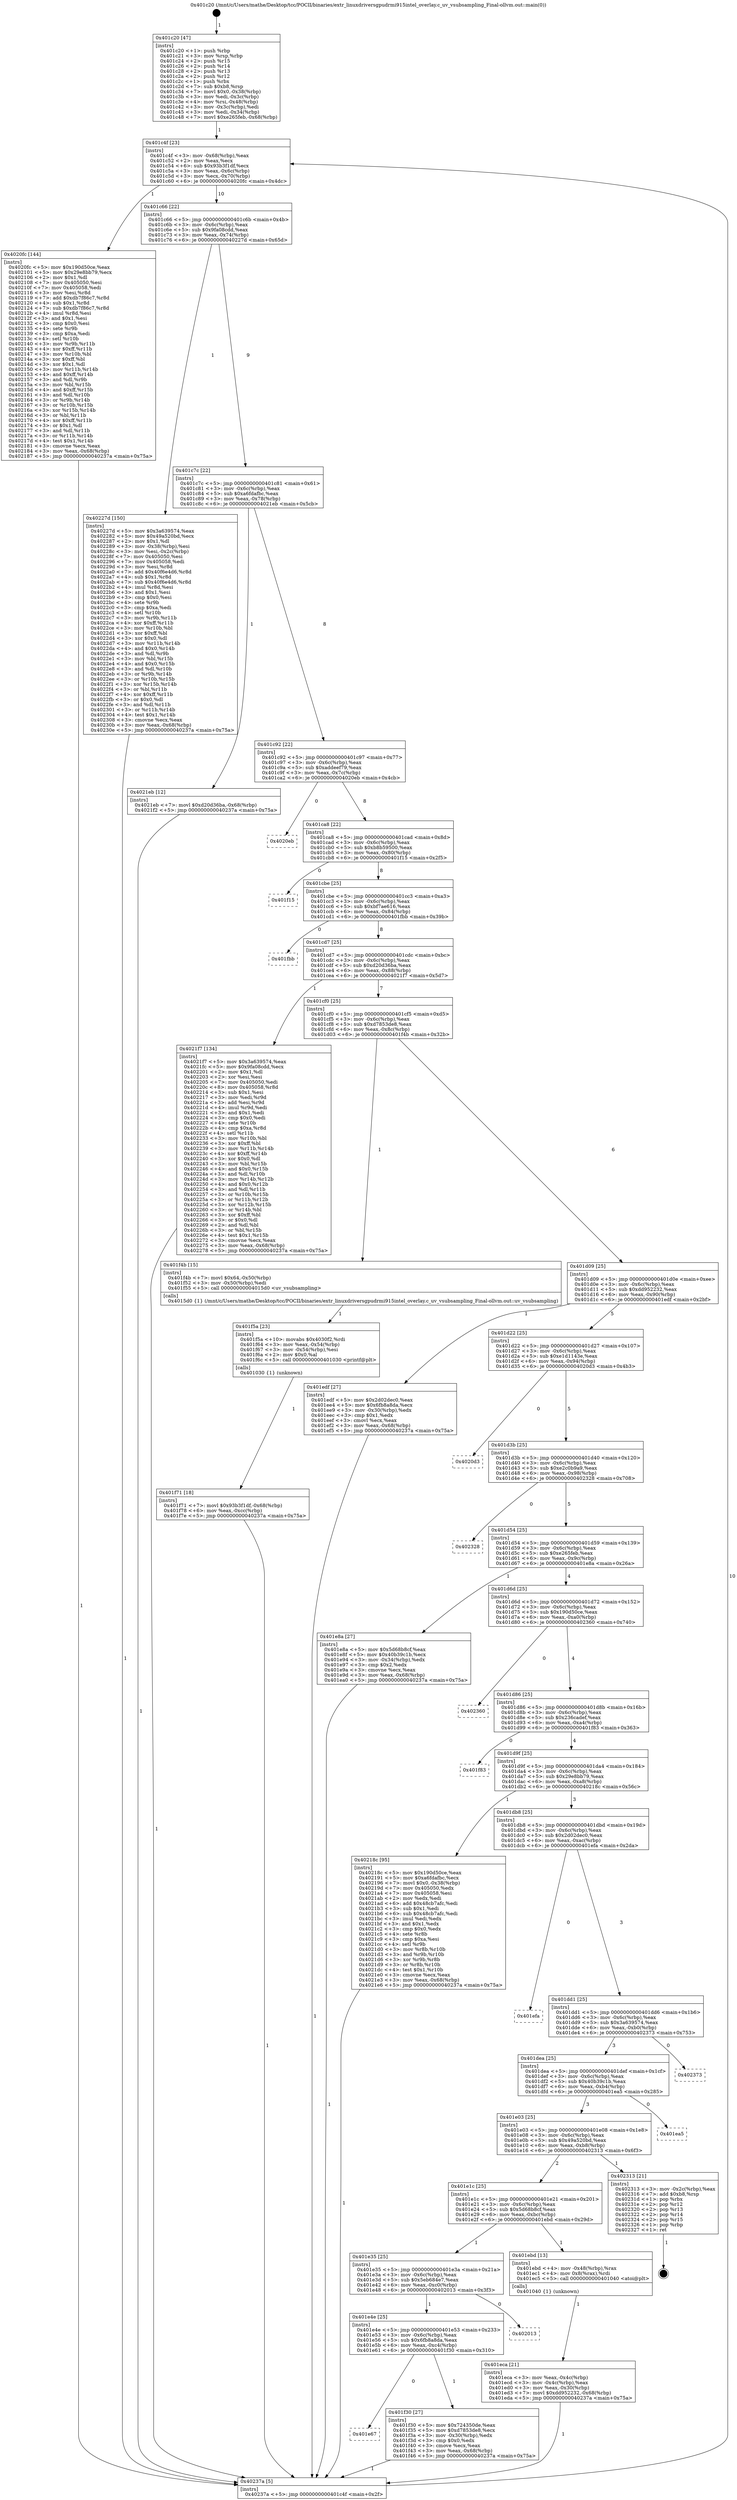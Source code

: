 digraph "0x401c20" {
  label = "0x401c20 (/mnt/c/Users/mathe/Desktop/tcc/POCII/binaries/extr_linuxdriversgpudrmi915intel_overlay.c_uv_vsubsampling_Final-ollvm.out::main(0))"
  labelloc = "t"
  node[shape=record]

  Entry [label="",width=0.3,height=0.3,shape=circle,fillcolor=black,style=filled]
  "0x401c4f" [label="{
     0x401c4f [23]\l
     | [instrs]\l
     &nbsp;&nbsp;0x401c4f \<+3\>: mov -0x68(%rbp),%eax\l
     &nbsp;&nbsp;0x401c52 \<+2\>: mov %eax,%ecx\l
     &nbsp;&nbsp;0x401c54 \<+6\>: sub $0x93b3f1df,%ecx\l
     &nbsp;&nbsp;0x401c5a \<+3\>: mov %eax,-0x6c(%rbp)\l
     &nbsp;&nbsp;0x401c5d \<+3\>: mov %ecx,-0x70(%rbp)\l
     &nbsp;&nbsp;0x401c60 \<+6\>: je 00000000004020fc \<main+0x4dc\>\l
  }"]
  "0x4020fc" [label="{
     0x4020fc [144]\l
     | [instrs]\l
     &nbsp;&nbsp;0x4020fc \<+5\>: mov $0x190d50ce,%eax\l
     &nbsp;&nbsp;0x402101 \<+5\>: mov $0x29e8bb79,%ecx\l
     &nbsp;&nbsp;0x402106 \<+2\>: mov $0x1,%dl\l
     &nbsp;&nbsp;0x402108 \<+7\>: mov 0x405050,%esi\l
     &nbsp;&nbsp;0x40210f \<+7\>: mov 0x405058,%edi\l
     &nbsp;&nbsp;0x402116 \<+3\>: mov %esi,%r8d\l
     &nbsp;&nbsp;0x402119 \<+7\>: add $0xdb7f86c7,%r8d\l
     &nbsp;&nbsp;0x402120 \<+4\>: sub $0x1,%r8d\l
     &nbsp;&nbsp;0x402124 \<+7\>: sub $0xdb7f86c7,%r8d\l
     &nbsp;&nbsp;0x40212b \<+4\>: imul %r8d,%esi\l
     &nbsp;&nbsp;0x40212f \<+3\>: and $0x1,%esi\l
     &nbsp;&nbsp;0x402132 \<+3\>: cmp $0x0,%esi\l
     &nbsp;&nbsp;0x402135 \<+4\>: sete %r9b\l
     &nbsp;&nbsp;0x402139 \<+3\>: cmp $0xa,%edi\l
     &nbsp;&nbsp;0x40213c \<+4\>: setl %r10b\l
     &nbsp;&nbsp;0x402140 \<+3\>: mov %r9b,%r11b\l
     &nbsp;&nbsp;0x402143 \<+4\>: xor $0xff,%r11b\l
     &nbsp;&nbsp;0x402147 \<+3\>: mov %r10b,%bl\l
     &nbsp;&nbsp;0x40214a \<+3\>: xor $0xff,%bl\l
     &nbsp;&nbsp;0x40214d \<+3\>: xor $0x1,%dl\l
     &nbsp;&nbsp;0x402150 \<+3\>: mov %r11b,%r14b\l
     &nbsp;&nbsp;0x402153 \<+4\>: and $0xff,%r14b\l
     &nbsp;&nbsp;0x402157 \<+3\>: and %dl,%r9b\l
     &nbsp;&nbsp;0x40215a \<+3\>: mov %bl,%r15b\l
     &nbsp;&nbsp;0x40215d \<+4\>: and $0xff,%r15b\l
     &nbsp;&nbsp;0x402161 \<+3\>: and %dl,%r10b\l
     &nbsp;&nbsp;0x402164 \<+3\>: or %r9b,%r14b\l
     &nbsp;&nbsp;0x402167 \<+3\>: or %r10b,%r15b\l
     &nbsp;&nbsp;0x40216a \<+3\>: xor %r15b,%r14b\l
     &nbsp;&nbsp;0x40216d \<+3\>: or %bl,%r11b\l
     &nbsp;&nbsp;0x402170 \<+4\>: xor $0xff,%r11b\l
     &nbsp;&nbsp;0x402174 \<+3\>: or $0x1,%dl\l
     &nbsp;&nbsp;0x402177 \<+3\>: and %dl,%r11b\l
     &nbsp;&nbsp;0x40217a \<+3\>: or %r11b,%r14b\l
     &nbsp;&nbsp;0x40217d \<+4\>: test $0x1,%r14b\l
     &nbsp;&nbsp;0x402181 \<+3\>: cmovne %ecx,%eax\l
     &nbsp;&nbsp;0x402184 \<+3\>: mov %eax,-0x68(%rbp)\l
     &nbsp;&nbsp;0x402187 \<+5\>: jmp 000000000040237a \<main+0x75a\>\l
  }"]
  "0x401c66" [label="{
     0x401c66 [22]\l
     | [instrs]\l
     &nbsp;&nbsp;0x401c66 \<+5\>: jmp 0000000000401c6b \<main+0x4b\>\l
     &nbsp;&nbsp;0x401c6b \<+3\>: mov -0x6c(%rbp),%eax\l
     &nbsp;&nbsp;0x401c6e \<+5\>: sub $0x9fa08cdd,%eax\l
     &nbsp;&nbsp;0x401c73 \<+3\>: mov %eax,-0x74(%rbp)\l
     &nbsp;&nbsp;0x401c76 \<+6\>: je 000000000040227d \<main+0x65d\>\l
  }"]
  Exit [label="",width=0.3,height=0.3,shape=circle,fillcolor=black,style=filled,peripheries=2]
  "0x40227d" [label="{
     0x40227d [150]\l
     | [instrs]\l
     &nbsp;&nbsp;0x40227d \<+5\>: mov $0x3a639574,%eax\l
     &nbsp;&nbsp;0x402282 \<+5\>: mov $0x49a520bd,%ecx\l
     &nbsp;&nbsp;0x402287 \<+2\>: mov $0x1,%dl\l
     &nbsp;&nbsp;0x402289 \<+3\>: mov -0x38(%rbp),%esi\l
     &nbsp;&nbsp;0x40228c \<+3\>: mov %esi,-0x2c(%rbp)\l
     &nbsp;&nbsp;0x40228f \<+7\>: mov 0x405050,%esi\l
     &nbsp;&nbsp;0x402296 \<+7\>: mov 0x405058,%edi\l
     &nbsp;&nbsp;0x40229d \<+3\>: mov %esi,%r8d\l
     &nbsp;&nbsp;0x4022a0 \<+7\>: add $0x40f6e4d6,%r8d\l
     &nbsp;&nbsp;0x4022a7 \<+4\>: sub $0x1,%r8d\l
     &nbsp;&nbsp;0x4022ab \<+7\>: sub $0x40f6e4d6,%r8d\l
     &nbsp;&nbsp;0x4022b2 \<+4\>: imul %r8d,%esi\l
     &nbsp;&nbsp;0x4022b6 \<+3\>: and $0x1,%esi\l
     &nbsp;&nbsp;0x4022b9 \<+3\>: cmp $0x0,%esi\l
     &nbsp;&nbsp;0x4022bc \<+4\>: sete %r9b\l
     &nbsp;&nbsp;0x4022c0 \<+3\>: cmp $0xa,%edi\l
     &nbsp;&nbsp;0x4022c3 \<+4\>: setl %r10b\l
     &nbsp;&nbsp;0x4022c7 \<+3\>: mov %r9b,%r11b\l
     &nbsp;&nbsp;0x4022ca \<+4\>: xor $0xff,%r11b\l
     &nbsp;&nbsp;0x4022ce \<+3\>: mov %r10b,%bl\l
     &nbsp;&nbsp;0x4022d1 \<+3\>: xor $0xff,%bl\l
     &nbsp;&nbsp;0x4022d4 \<+3\>: xor $0x0,%dl\l
     &nbsp;&nbsp;0x4022d7 \<+3\>: mov %r11b,%r14b\l
     &nbsp;&nbsp;0x4022da \<+4\>: and $0x0,%r14b\l
     &nbsp;&nbsp;0x4022de \<+3\>: and %dl,%r9b\l
     &nbsp;&nbsp;0x4022e1 \<+3\>: mov %bl,%r15b\l
     &nbsp;&nbsp;0x4022e4 \<+4\>: and $0x0,%r15b\l
     &nbsp;&nbsp;0x4022e8 \<+3\>: and %dl,%r10b\l
     &nbsp;&nbsp;0x4022eb \<+3\>: or %r9b,%r14b\l
     &nbsp;&nbsp;0x4022ee \<+3\>: or %r10b,%r15b\l
     &nbsp;&nbsp;0x4022f1 \<+3\>: xor %r15b,%r14b\l
     &nbsp;&nbsp;0x4022f4 \<+3\>: or %bl,%r11b\l
     &nbsp;&nbsp;0x4022f7 \<+4\>: xor $0xff,%r11b\l
     &nbsp;&nbsp;0x4022fb \<+3\>: or $0x0,%dl\l
     &nbsp;&nbsp;0x4022fe \<+3\>: and %dl,%r11b\l
     &nbsp;&nbsp;0x402301 \<+3\>: or %r11b,%r14b\l
     &nbsp;&nbsp;0x402304 \<+4\>: test $0x1,%r14b\l
     &nbsp;&nbsp;0x402308 \<+3\>: cmovne %ecx,%eax\l
     &nbsp;&nbsp;0x40230b \<+3\>: mov %eax,-0x68(%rbp)\l
     &nbsp;&nbsp;0x40230e \<+5\>: jmp 000000000040237a \<main+0x75a\>\l
  }"]
  "0x401c7c" [label="{
     0x401c7c [22]\l
     | [instrs]\l
     &nbsp;&nbsp;0x401c7c \<+5\>: jmp 0000000000401c81 \<main+0x61\>\l
     &nbsp;&nbsp;0x401c81 \<+3\>: mov -0x6c(%rbp),%eax\l
     &nbsp;&nbsp;0x401c84 \<+5\>: sub $0xa6fdafbc,%eax\l
     &nbsp;&nbsp;0x401c89 \<+3\>: mov %eax,-0x78(%rbp)\l
     &nbsp;&nbsp;0x401c8c \<+6\>: je 00000000004021eb \<main+0x5cb\>\l
  }"]
  "0x401f71" [label="{
     0x401f71 [18]\l
     | [instrs]\l
     &nbsp;&nbsp;0x401f71 \<+7\>: movl $0x93b3f1df,-0x68(%rbp)\l
     &nbsp;&nbsp;0x401f78 \<+6\>: mov %eax,-0xcc(%rbp)\l
     &nbsp;&nbsp;0x401f7e \<+5\>: jmp 000000000040237a \<main+0x75a\>\l
  }"]
  "0x4021eb" [label="{
     0x4021eb [12]\l
     | [instrs]\l
     &nbsp;&nbsp;0x4021eb \<+7\>: movl $0xd20d36ba,-0x68(%rbp)\l
     &nbsp;&nbsp;0x4021f2 \<+5\>: jmp 000000000040237a \<main+0x75a\>\l
  }"]
  "0x401c92" [label="{
     0x401c92 [22]\l
     | [instrs]\l
     &nbsp;&nbsp;0x401c92 \<+5\>: jmp 0000000000401c97 \<main+0x77\>\l
     &nbsp;&nbsp;0x401c97 \<+3\>: mov -0x6c(%rbp),%eax\l
     &nbsp;&nbsp;0x401c9a \<+5\>: sub $0xaddeef79,%eax\l
     &nbsp;&nbsp;0x401c9f \<+3\>: mov %eax,-0x7c(%rbp)\l
     &nbsp;&nbsp;0x401ca2 \<+6\>: je 00000000004020eb \<main+0x4cb\>\l
  }"]
  "0x401f5a" [label="{
     0x401f5a [23]\l
     | [instrs]\l
     &nbsp;&nbsp;0x401f5a \<+10\>: movabs $0x4030f2,%rdi\l
     &nbsp;&nbsp;0x401f64 \<+3\>: mov %eax,-0x54(%rbp)\l
     &nbsp;&nbsp;0x401f67 \<+3\>: mov -0x54(%rbp),%esi\l
     &nbsp;&nbsp;0x401f6a \<+2\>: mov $0x0,%al\l
     &nbsp;&nbsp;0x401f6c \<+5\>: call 0000000000401030 \<printf@plt\>\l
     | [calls]\l
     &nbsp;&nbsp;0x401030 \{1\} (unknown)\l
  }"]
  "0x4020eb" [label="{
     0x4020eb\l
  }", style=dashed]
  "0x401ca8" [label="{
     0x401ca8 [22]\l
     | [instrs]\l
     &nbsp;&nbsp;0x401ca8 \<+5\>: jmp 0000000000401cad \<main+0x8d\>\l
     &nbsp;&nbsp;0x401cad \<+3\>: mov -0x6c(%rbp),%eax\l
     &nbsp;&nbsp;0x401cb0 \<+5\>: sub $0xb8b59500,%eax\l
     &nbsp;&nbsp;0x401cb5 \<+3\>: mov %eax,-0x80(%rbp)\l
     &nbsp;&nbsp;0x401cb8 \<+6\>: je 0000000000401f15 \<main+0x2f5\>\l
  }"]
  "0x401e67" [label="{
     0x401e67\l
  }", style=dashed]
  "0x401f15" [label="{
     0x401f15\l
  }", style=dashed]
  "0x401cbe" [label="{
     0x401cbe [25]\l
     | [instrs]\l
     &nbsp;&nbsp;0x401cbe \<+5\>: jmp 0000000000401cc3 \<main+0xa3\>\l
     &nbsp;&nbsp;0x401cc3 \<+3\>: mov -0x6c(%rbp),%eax\l
     &nbsp;&nbsp;0x401cc6 \<+5\>: sub $0xbf7ae616,%eax\l
     &nbsp;&nbsp;0x401ccb \<+6\>: mov %eax,-0x84(%rbp)\l
     &nbsp;&nbsp;0x401cd1 \<+6\>: je 0000000000401fbb \<main+0x39b\>\l
  }"]
  "0x401f30" [label="{
     0x401f30 [27]\l
     | [instrs]\l
     &nbsp;&nbsp;0x401f30 \<+5\>: mov $0x724350de,%eax\l
     &nbsp;&nbsp;0x401f35 \<+5\>: mov $0xd7853de8,%ecx\l
     &nbsp;&nbsp;0x401f3a \<+3\>: mov -0x30(%rbp),%edx\l
     &nbsp;&nbsp;0x401f3d \<+3\>: cmp $0x0,%edx\l
     &nbsp;&nbsp;0x401f40 \<+3\>: cmove %ecx,%eax\l
     &nbsp;&nbsp;0x401f43 \<+3\>: mov %eax,-0x68(%rbp)\l
     &nbsp;&nbsp;0x401f46 \<+5\>: jmp 000000000040237a \<main+0x75a\>\l
  }"]
  "0x401fbb" [label="{
     0x401fbb\l
  }", style=dashed]
  "0x401cd7" [label="{
     0x401cd7 [25]\l
     | [instrs]\l
     &nbsp;&nbsp;0x401cd7 \<+5\>: jmp 0000000000401cdc \<main+0xbc\>\l
     &nbsp;&nbsp;0x401cdc \<+3\>: mov -0x6c(%rbp),%eax\l
     &nbsp;&nbsp;0x401cdf \<+5\>: sub $0xd20d36ba,%eax\l
     &nbsp;&nbsp;0x401ce4 \<+6\>: mov %eax,-0x88(%rbp)\l
     &nbsp;&nbsp;0x401cea \<+6\>: je 00000000004021f7 \<main+0x5d7\>\l
  }"]
  "0x401e4e" [label="{
     0x401e4e [25]\l
     | [instrs]\l
     &nbsp;&nbsp;0x401e4e \<+5\>: jmp 0000000000401e53 \<main+0x233\>\l
     &nbsp;&nbsp;0x401e53 \<+3\>: mov -0x6c(%rbp),%eax\l
     &nbsp;&nbsp;0x401e56 \<+5\>: sub $0x6fb8a8da,%eax\l
     &nbsp;&nbsp;0x401e5b \<+6\>: mov %eax,-0xc4(%rbp)\l
     &nbsp;&nbsp;0x401e61 \<+6\>: je 0000000000401f30 \<main+0x310\>\l
  }"]
  "0x4021f7" [label="{
     0x4021f7 [134]\l
     | [instrs]\l
     &nbsp;&nbsp;0x4021f7 \<+5\>: mov $0x3a639574,%eax\l
     &nbsp;&nbsp;0x4021fc \<+5\>: mov $0x9fa08cdd,%ecx\l
     &nbsp;&nbsp;0x402201 \<+2\>: mov $0x1,%dl\l
     &nbsp;&nbsp;0x402203 \<+2\>: xor %esi,%esi\l
     &nbsp;&nbsp;0x402205 \<+7\>: mov 0x405050,%edi\l
     &nbsp;&nbsp;0x40220c \<+8\>: mov 0x405058,%r8d\l
     &nbsp;&nbsp;0x402214 \<+3\>: sub $0x1,%esi\l
     &nbsp;&nbsp;0x402217 \<+3\>: mov %edi,%r9d\l
     &nbsp;&nbsp;0x40221a \<+3\>: add %esi,%r9d\l
     &nbsp;&nbsp;0x40221d \<+4\>: imul %r9d,%edi\l
     &nbsp;&nbsp;0x402221 \<+3\>: and $0x1,%edi\l
     &nbsp;&nbsp;0x402224 \<+3\>: cmp $0x0,%edi\l
     &nbsp;&nbsp;0x402227 \<+4\>: sete %r10b\l
     &nbsp;&nbsp;0x40222b \<+4\>: cmp $0xa,%r8d\l
     &nbsp;&nbsp;0x40222f \<+4\>: setl %r11b\l
     &nbsp;&nbsp;0x402233 \<+3\>: mov %r10b,%bl\l
     &nbsp;&nbsp;0x402236 \<+3\>: xor $0xff,%bl\l
     &nbsp;&nbsp;0x402239 \<+3\>: mov %r11b,%r14b\l
     &nbsp;&nbsp;0x40223c \<+4\>: xor $0xff,%r14b\l
     &nbsp;&nbsp;0x402240 \<+3\>: xor $0x0,%dl\l
     &nbsp;&nbsp;0x402243 \<+3\>: mov %bl,%r15b\l
     &nbsp;&nbsp;0x402246 \<+4\>: and $0x0,%r15b\l
     &nbsp;&nbsp;0x40224a \<+3\>: and %dl,%r10b\l
     &nbsp;&nbsp;0x40224d \<+3\>: mov %r14b,%r12b\l
     &nbsp;&nbsp;0x402250 \<+4\>: and $0x0,%r12b\l
     &nbsp;&nbsp;0x402254 \<+3\>: and %dl,%r11b\l
     &nbsp;&nbsp;0x402257 \<+3\>: or %r10b,%r15b\l
     &nbsp;&nbsp;0x40225a \<+3\>: or %r11b,%r12b\l
     &nbsp;&nbsp;0x40225d \<+3\>: xor %r12b,%r15b\l
     &nbsp;&nbsp;0x402260 \<+3\>: or %r14b,%bl\l
     &nbsp;&nbsp;0x402263 \<+3\>: xor $0xff,%bl\l
     &nbsp;&nbsp;0x402266 \<+3\>: or $0x0,%dl\l
     &nbsp;&nbsp;0x402269 \<+2\>: and %dl,%bl\l
     &nbsp;&nbsp;0x40226b \<+3\>: or %bl,%r15b\l
     &nbsp;&nbsp;0x40226e \<+4\>: test $0x1,%r15b\l
     &nbsp;&nbsp;0x402272 \<+3\>: cmovne %ecx,%eax\l
     &nbsp;&nbsp;0x402275 \<+3\>: mov %eax,-0x68(%rbp)\l
     &nbsp;&nbsp;0x402278 \<+5\>: jmp 000000000040237a \<main+0x75a\>\l
  }"]
  "0x401cf0" [label="{
     0x401cf0 [25]\l
     | [instrs]\l
     &nbsp;&nbsp;0x401cf0 \<+5\>: jmp 0000000000401cf5 \<main+0xd5\>\l
     &nbsp;&nbsp;0x401cf5 \<+3\>: mov -0x6c(%rbp),%eax\l
     &nbsp;&nbsp;0x401cf8 \<+5\>: sub $0xd7853de8,%eax\l
     &nbsp;&nbsp;0x401cfd \<+6\>: mov %eax,-0x8c(%rbp)\l
     &nbsp;&nbsp;0x401d03 \<+6\>: je 0000000000401f4b \<main+0x32b\>\l
  }"]
  "0x402013" [label="{
     0x402013\l
  }", style=dashed]
  "0x401f4b" [label="{
     0x401f4b [15]\l
     | [instrs]\l
     &nbsp;&nbsp;0x401f4b \<+7\>: movl $0x64,-0x50(%rbp)\l
     &nbsp;&nbsp;0x401f52 \<+3\>: mov -0x50(%rbp),%edi\l
     &nbsp;&nbsp;0x401f55 \<+5\>: call 00000000004015d0 \<uv_vsubsampling\>\l
     | [calls]\l
     &nbsp;&nbsp;0x4015d0 \{1\} (/mnt/c/Users/mathe/Desktop/tcc/POCII/binaries/extr_linuxdriversgpudrmi915intel_overlay.c_uv_vsubsampling_Final-ollvm.out::uv_vsubsampling)\l
  }"]
  "0x401d09" [label="{
     0x401d09 [25]\l
     | [instrs]\l
     &nbsp;&nbsp;0x401d09 \<+5\>: jmp 0000000000401d0e \<main+0xee\>\l
     &nbsp;&nbsp;0x401d0e \<+3\>: mov -0x6c(%rbp),%eax\l
     &nbsp;&nbsp;0x401d11 \<+5\>: sub $0xdd952232,%eax\l
     &nbsp;&nbsp;0x401d16 \<+6\>: mov %eax,-0x90(%rbp)\l
     &nbsp;&nbsp;0x401d1c \<+6\>: je 0000000000401edf \<main+0x2bf\>\l
  }"]
  "0x401eca" [label="{
     0x401eca [21]\l
     | [instrs]\l
     &nbsp;&nbsp;0x401eca \<+3\>: mov %eax,-0x4c(%rbp)\l
     &nbsp;&nbsp;0x401ecd \<+3\>: mov -0x4c(%rbp),%eax\l
     &nbsp;&nbsp;0x401ed0 \<+3\>: mov %eax,-0x30(%rbp)\l
     &nbsp;&nbsp;0x401ed3 \<+7\>: movl $0xdd952232,-0x68(%rbp)\l
     &nbsp;&nbsp;0x401eda \<+5\>: jmp 000000000040237a \<main+0x75a\>\l
  }"]
  "0x401edf" [label="{
     0x401edf [27]\l
     | [instrs]\l
     &nbsp;&nbsp;0x401edf \<+5\>: mov $0x2d02dec0,%eax\l
     &nbsp;&nbsp;0x401ee4 \<+5\>: mov $0x6fb8a8da,%ecx\l
     &nbsp;&nbsp;0x401ee9 \<+3\>: mov -0x30(%rbp),%edx\l
     &nbsp;&nbsp;0x401eec \<+3\>: cmp $0x1,%edx\l
     &nbsp;&nbsp;0x401eef \<+3\>: cmovl %ecx,%eax\l
     &nbsp;&nbsp;0x401ef2 \<+3\>: mov %eax,-0x68(%rbp)\l
     &nbsp;&nbsp;0x401ef5 \<+5\>: jmp 000000000040237a \<main+0x75a\>\l
  }"]
  "0x401d22" [label="{
     0x401d22 [25]\l
     | [instrs]\l
     &nbsp;&nbsp;0x401d22 \<+5\>: jmp 0000000000401d27 \<main+0x107\>\l
     &nbsp;&nbsp;0x401d27 \<+3\>: mov -0x6c(%rbp),%eax\l
     &nbsp;&nbsp;0x401d2a \<+5\>: sub $0xe1d1143e,%eax\l
     &nbsp;&nbsp;0x401d2f \<+6\>: mov %eax,-0x94(%rbp)\l
     &nbsp;&nbsp;0x401d35 \<+6\>: je 00000000004020d3 \<main+0x4b3\>\l
  }"]
  "0x401e35" [label="{
     0x401e35 [25]\l
     | [instrs]\l
     &nbsp;&nbsp;0x401e35 \<+5\>: jmp 0000000000401e3a \<main+0x21a\>\l
     &nbsp;&nbsp;0x401e3a \<+3\>: mov -0x6c(%rbp),%eax\l
     &nbsp;&nbsp;0x401e3d \<+5\>: sub $0x5eb684e7,%eax\l
     &nbsp;&nbsp;0x401e42 \<+6\>: mov %eax,-0xc0(%rbp)\l
     &nbsp;&nbsp;0x401e48 \<+6\>: je 0000000000402013 \<main+0x3f3\>\l
  }"]
  "0x4020d3" [label="{
     0x4020d3\l
  }", style=dashed]
  "0x401d3b" [label="{
     0x401d3b [25]\l
     | [instrs]\l
     &nbsp;&nbsp;0x401d3b \<+5\>: jmp 0000000000401d40 \<main+0x120\>\l
     &nbsp;&nbsp;0x401d40 \<+3\>: mov -0x6c(%rbp),%eax\l
     &nbsp;&nbsp;0x401d43 \<+5\>: sub $0xe2c0b9a9,%eax\l
     &nbsp;&nbsp;0x401d48 \<+6\>: mov %eax,-0x98(%rbp)\l
     &nbsp;&nbsp;0x401d4e \<+6\>: je 0000000000402328 \<main+0x708\>\l
  }"]
  "0x401ebd" [label="{
     0x401ebd [13]\l
     | [instrs]\l
     &nbsp;&nbsp;0x401ebd \<+4\>: mov -0x48(%rbp),%rax\l
     &nbsp;&nbsp;0x401ec1 \<+4\>: mov 0x8(%rax),%rdi\l
     &nbsp;&nbsp;0x401ec5 \<+5\>: call 0000000000401040 \<atoi@plt\>\l
     | [calls]\l
     &nbsp;&nbsp;0x401040 \{1\} (unknown)\l
  }"]
  "0x402328" [label="{
     0x402328\l
  }", style=dashed]
  "0x401d54" [label="{
     0x401d54 [25]\l
     | [instrs]\l
     &nbsp;&nbsp;0x401d54 \<+5\>: jmp 0000000000401d59 \<main+0x139\>\l
     &nbsp;&nbsp;0x401d59 \<+3\>: mov -0x6c(%rbp),%eax\l
     &nbsp;&nbsp;0x401d5c \<+5\>: sub $0xe265feb,%eax\l
     &nbsp;&nbsp;0x401d61 \<+6\>: mov %eax,-0x9c(%rbp)\l
     &nbsp;&nbsp;0x401d67 \<+6\>: je 0000000000401e8a \<main+0x26a\>\l
  }"]
  "0x401e1c" [label="{
     0x401e1c [25]\l
     | [instrs]\l
     &nbsp;&nbsp;0x401e1c \<+5\>: jmp 0000000000401e21 \<main+0x201\>\l
     &nbsp;&nbsp;0x401e21 \<+3\>: mov -0x6c(%rbp),%eax\l
     &nbsp;&nbsp;0x401e24 \<+5\>: sub $0x5d68b8cf,%eax\l
     &nbsp;&nbsp;0x401e29 \<+6\>: mov %eax,-0xbc(%rbp)\l
     &nbsp;&nbsp;0x401e2f \<+6\>: je 0000000000401ebd \<main+0x29d\>\l
  }"]
  "0x401e8a" [label="{
     0x401e8a [27]\l
     | [instrs]\l
     &nbsp;&nbsp;0x401e8a \<+5\>: mov $0x5d68b8cf,%eax\l
     &nbsp;&nbsp;0x401e8f \<+5\>: mov $0x40b39c1b,%ecx\l
     &nbsp;&nbsp;0x401e94 \<+3\>: mov -0x34(%rbp),%edx\l
     &nbsp;&nbsp;0x401e97 \<+3\>: cmp $0x2,%edx\l
     &nbsp;&nbsp;0x401e9a \<+3\>: cmovne %ecx,%eax\l
     &nbsp;&nbsp;0x401e9d \<+3\>: mov %eax,-0x68(%rbp)\l
     &nbsp;&nbsp;0x401ea0 \<+5\>: jmp 000000000040237a \<main+0x75a\>\l
  }"]
  "0x401d6d" [label="{
     0x401d6d [25]\l
     | [instrs]\l
     &nbsp;&nbsp;0x401d6d \<+5\>: jmp 0000000000401d72 \<main+0x152\>\l
     &nbsp;&nbsp;0x401d72 \<+3\>: mov -0x6c(%rbp),%eax\l
     &nbsp;&nbsp;0x401d75 \<+5\>: sub $0x190d50ce,%eax\l
     &nbsp;&nbsp;0x401d7a \<+6\>: mov %eax,-0xa0(%rbp)\l
     &nbsp;&nbsp;0x401d80 \<+6\>: je 0000000000402360 \<main+0x740\>\l
  }"]
  "0x40237a" [label="{
     0x40237a [5]\l
     | [instrs]\l
     &nbsp;&nbsp;0x40237a \<+5\>: jmp 0000000000401c4f \<main+0x2f\>\l
  }"]
  "0x401c20" [label="{
     0x401c20 [47]\l
     | [instrs]\l
     &nbsp;&nbsp;0x401c20 \<+1\>: push %rbp\l
     &nbsp;&nbsp;0x401c21 \<+3\>: mov %rsp,%rbp\l
     &nbsp;&nbsp;0x401c24 \<+2\>: push %r15\l
     &nbsp;&nbsp;0x401c26 \<+2\>: push %r14\l
     &nbsp;&nbsp;0x401c28 \<+2\>: push %r13\l
     &nbsp;&nbsp;0x401c2a \<+2\>: push %r12\l
     &nbsp;&nbsp;0x401c2c \<+1\>: push %rbx\l
     &nbsp;&nbsp;0x401c2d \<+7\>: sub $0xb8,%rsp\l
     &nbsp;&nbsp;0x401c34 \<+7\>: movl $0x0,-0x38(%rbp)\l
     &nbsp;&nbsp;0x401c3b \<+3\>: mov %edi,-0x3c(%rbp)\l
     &nbsp;&nbsp;0x401c3e \<+4\>: mov %rsi,-0x48(%rbp)\l
     &nbsp;&nbsp;0x401c42 \<+3\>: mov -0x3c(%rbp),%edi\l
     &nbsp;&nbsp;0x401c45 \<+3\>: mov %edi,-0x34(%rbp)\l
     &nbsp;&nbsp;0x401c48 \<+7\>: movl $0xe265feb,-0x68(%rbp)\l
  }"]
  "0x402313" [label="{
     0x402313 [21]\l
     | [instrs]\l
     &nbsp;&nbsp;0x402313 \<+3\>: mov -0x2c(%rbp),%eax\l
     &nbsp;&nbsp;0x402316 \<+7\>: add $0xb8,%rsp\l
     &nbsp;&nbsp;0x40231d \<+1\>: pop %rbx\l
     &nbsp;&nbsp;0x40231e \<+2\>: pop %r12\l
     &nbsp;&nbsp;0x402320 \<+2\>: pop %r13\l
     &nbsp;&nbsp;0x402322 \<+2\>: pop %r14\l
     &nbsp;&nbsp;0x402324 \<+2\>: pop %r15\l
     &nbsp;&nbsp;0x402326 \<+1\>: pop %rbp\l
     &nbsp;&nbsp;0x402327 \<+1\>: ret\l
  }"]
  "0x402360" [label="{
     0x402360\l
  }", style=dashed]
  "0x401d86" [label="{
     0x401d86 [25]\l
     | [instrs]\l
     &nbsp;&nbsp;0x401d86 \<+5\>: jmp 0000000000401d8b \<main+0x16b\>\l
     &nbsp;&nbsp;0x401d8b \<+3\>: mov -0x6c(%rbp),%eax\l
     &nbsp;&nbsp;0x401d8e \<+5\>: sub $0x236cadef,%eax\l
     &nbsp;&nbsp;0x401d93 \<+6\>: mov %eax,-0xa4(%rbp)\l
     &nbsp;&nbsp;0x401d99 \<+6\>: je 0000000000401f83 \<main+0x363\>\l
  }"]
  "0x401e03" [label="{
     0x401e03 [25]\l
     | [instrs]\l
     &nbsp;&nbsp;0x401e03 \<+5\>: jmp 0000000000401e08 \<main+0x1e8\>\l
     &nbsp;&nbsp;0x401e08 \<+3\>: mov -0x6c(%rbp),%eax\l
     &nbsp;&nbsp;0x401e0b \<+5\>: sub $0x49a520bd,%eax\l
     &nbsp;&nbsp;0x401e10 \<+6\>: mov %eax,-0xb8(%rbp)\l
     &nbsp;&nbsp;0x401e16 \<+6\>: je 0000000000402313 \<main+0x6f3\>\l
  }"]
  "0x401f83" [label="{
     0x401f83\l
  }", style=dashed]
  "0x401d9f" [label="{
     0x401d9f [25]\l
     | [instrs]\l
     &nbsp;&nbsp;0x401d9f \<+5\>: jmp 0000000000401da4 \<main+0x184\>\l
     &nbsp;&nbsp;0x401da4 \<+3\>: mov -0x6c(%rbp),%eax\l
     &nbsp;&nbsp;0x401da7 \<+5\>: sub $0x29e8bb79,%eax\l
     &nbsp;&nbsp;0x401dac \<+6\>: mov %eax,-0xa8(%rbp)\l
     &nbsp;&nbsp;0x401db2 \<+6\>: je 000000000040218c \<main+0x56c\>\l
  }"]
  "0x401ea5" [label="{
     0x401ea5\l
  }", style=dashed]
  "0x40218c" [label="{
     0x40218c [95]\l
     | [instrs]\l
     &nbsp;&nbsp;0x40218c \<+5\>: mov $0x190d50ce,%eax\l
     &nbsp;&nbsp;0x402191 \<+5\>: mov $0xa6fdafbc,%ecx\l
     &nbsp;&nbsp;0x402196 \<+7\>: movl $0x0,-0x38(%rbp)\l
     &nbsp;&nbsp;0x40219d \<+7\>: mov 0x405050,%edx\l
     &nbsp;&nbsp;0x4021a4 \<+7\>: mov 0x405058,%esi\l
     &nbsp;&nbsp;0x4021ab \<+2\>: mov %edx,%edi\l
     &nbsp;&nbsp;0x4021ad \<+6\>: add $0x48cb7afc,%edi\l
     &nbsp;&nbsp;0x4021b3 \<+3\>: sub $0x1,%edi\l
     &nbsp;&nbsp;0x4021b6 \<+6\>: sub $0x48cb7afc,%edi\l
     &nbsp;&nbsp;0x4021bc \<+3\>: imul %edi,%edx\l
     &nbsp;&nbsp;0x4021bf \<+3\>: and $0x1,%edx\l
     &nbsp;&nbsp;0x4021c2 \<+3\>: cmp $0x0,%edx\l
     &nbsp;&nbsp;0x4021c5 \<+4\>: sete %r8b\l
     &nbsp;&nbsp;0x4021c9 \<+3\>: cmp $0xa,%esi\l
     &nbsp;&nbsp;0x4021cc \<+4\>: setl %r9b\l
     &nbsp;&nbsp;0x4021d0 \<+3\>: mov %r8b,%r10b\l
     &nbsp;&nbsp;0x4021d3 \<+3\>: and %r9b,%r10b\l
     &nbsp;&nbsp;0x4021d6 \<+3\>: xor %r9b,%r8b\l
     &nbsp;&nbsp;0x4021d9 \<+3\>: or %r8b,%r10b\l
     &nbsp;&nbsp;0x4021dc \<+4\>: test $0x1,%r10b\l
     &nbsp;&nbsp;0x4021e0 \<+3\>: cmovne %ecx,%eax\l
     &nbsp;&nbsp;0x4021e3 \<+3\>: mov %eax,-0x68(%rbp)\l
     &nbsp;&nbsp;0x4021e6 \<+5\>: jmp 000000000040237a \<main+0x75a\>\l
  }"]
  "0x401db8" [label="{
     0x401db8 [25]\l
     | [instrs]\l
     &nbsp;&nbsp;0x401db8 \<+5\>: jmp 0000000000401dbd \<main+0x19d\>\l
     &nbsp;&nbsp;0x401dbd \<+3\>: mov -0x6c(%rbp),%eax\l
     &nbsp;&nbsp;0x401dc0 \<+5\>: sub $0x2d02dec0,%eax\l
     &nbsp;&nbsp;0x401dc5 \<+6\>: mov %eax,-0xac(%rbp)\l
     &nbsp;&nbsp;0x401dcb \<+6\>: je 0000000000401efa \<main+0x2da\>\l
  }"]
  "0x401dea" [label="{
     0x401dea [25]\l
     | [instrs]\l
     &nbsp;&nbsp;0x401dea \<+5\>: jmp 0000000000401def \<main+0x1cf\>\l
     &nbsp;&nbsp;0x401def \<+3\>: mov -0x6c(%rbp),%eax\l
     &nbsp;&nbsp;0x401df2 \<+5\>: sub $0x40b39c1b,%eax\l
     &nbsp;&nbsp;0x401df7 \<+6\>: mov %eax,-0xb4(%rbp)\l
     &nbsp;&nbsp;0x401dfd \<+6\>: je 0000000000401ea5 \<main+0x285\>\l
  }"]
  "0x401efa" [label="{
     0x401efa\l
  }", style=dashed]
  "0x401dd1" [label="{
     0x401dd1 [25]\l
     | [instrs]\l
     &nbsp;&nbsp;0x401dd1 \<+5\>: jmp 0000000000401dd6 \<main+0x1b6\>\l
     &nbsp;&nbsp;0x401dd6 \<+3\>: mov -0x6c(%rbp),%eax\l
     &nbsp;&nbsp;0x401dd9 \<+5\>: sub $0x3a639574,%eax\l
     &nbsp;&nbsp;0x401dde \<+6\>: mov %eax,-0xb0(%rbp)\l
     &nbsp;&nbsp;0x401de4 \<+6\>: je 0000000000402373 \<main+0x753\>\l
  }"]
  "0x402373" [label="{
     0x402373\l
  }", style=dashed]
  Entry -> "0x401c20" [label=" 1"]
  "0x401c4f" -> "0x4020fc" [label=" 1"]
  "0x401c4f" -> "0x401c66" [label=" 10"]
  "0x402313" -> Exit [label=" 1"]
  "0x401c66" -> "0x40227d" [label=" 1"]
  "0x401c66" -> "0x401c7c" [label=" 9"]
  "0x40227d" -> "0x40237a" [label=" 1"]
  "0x401c7c" -> "0x4021eb" [label=" 1"]
  "0x401c7c" -> "0x401c92" [label=" 8"]
  "0x4021f7" -> "0x40237a" [label=" 1"]
  "0x401c92" -> "0x4020eb" [label=" 0"]
  "0x401c92" -> "0x401ca8" [label=" 8"]
  "0x4021eb" -> "0x40237a" [label=" 1"]
  "0x401ca8" -> "0x401f15" [label=" 0"]
  "0x401ca8" -> "0x401cbe" [label=" 8"]
  "0x40218c" -> "0x40237a" [label=" 1"]
  "0x401cbe" -> "0x401fbb" [label=" 0"]
  "0x401cbe" -> "0x401cd7" [label=" 8"]
  "0x4020fc" -> "0x40237a" [label=" 1"]
  "0x401cd7" -> "0x4021f7" [label=" 1"]
  "0x401cd7" -> "0x401cf0" [label=" 7"]
  "0x401f5a" -> "0x401f71" [label=" 1"]
  "0x401cf0" -> "0x401f4b" [label=" 1"]
  "0x401cf0" -> "0x401d09" [label=" 6"]
  "0x401f4b" -> "0x401f5a" [label=" 1"]
  "0x401d09" -> "0x401edf" [label=" 1"]
  "0x401d09" -> "0x401d22" [label=" 5"]
  "0x401e4e" -> "0x401e67" [label=" 0"]
  "0x401d22" -> "0x4020d3" [label=" 0"]
  "0x401d22" -> "0x401d3b" [label=" 5"]
  "0x401e4e" -> "0x401f30" [label=" 1"]
  "0x401d3b" -> "0x402328" [label=" 0"]
  "0x401d3b" -> "0x401d54" [label=" 5"]
  "0x401f71" -> "0x40237a" [label=" 1"]
  "0x401d54" -> "0x401e8a" [label=" 1"]
  "0x401d54" -> "0x401d6d" [label=" 4"]
  "0x401e8a" -> "0x40237a" [label=" 1"]
  "0x401c20" -> "0x401c4f" [label=" 1"]
  "0x40237a" -> "0x401c4f" [label=" 10"]
  "0x401e35" -> "0x402013" [label=" 0"]
  "0x401d6d" -> "0x402360" [label=" 0"]
  "0x401d6d" -> "0x401d86" [label=" 4"]
  "0x401f30" -> "0x40237a" [label=" 1"]
  "0x401d86" -> "0x401f83" [label=" 0"]
  "0x401d86" -> "0x401d9f" [label=" 4"]
  "0x401eca" -> "0x40237a" [label=" 1"]
  "0x401d9f" -> "0x40218c" [label=" 1"]
  "0x401d9f" -> "0x401db8" [label=" 3"]
  "0x401ebd" -> "0x401eca" [label=" 1"]
  "0x401db8" -> "0x401efa" [label=" 0"]
  "0x401db8" -> "0x401dd1" [label=" 3"]
  "0x401e1c" -> "0x401ebd" [label=" 1"]
  "0x401dd1" -> "0x402373" [label=" 0"]
  "0x401dd1" -> "0x401dea" [label=" 3"]
  "0x401e1c" -> "0x401e35" [label=" 1"]
  "0x401dea" -> "0x401ea5" [label=" 0"]
  "0x401dea" -> "0x401e03" [label=" 3"]
  "0x401edf" -> "0x40237a" [label=" 1"]
  "0x401e03" -> "0x402313" [label=" 1"]
  "0x401e03" -> "0x401e1c" [label=" 2"]
  "0x401e35" -> "0x401e4e" [label=" 1"]
}
